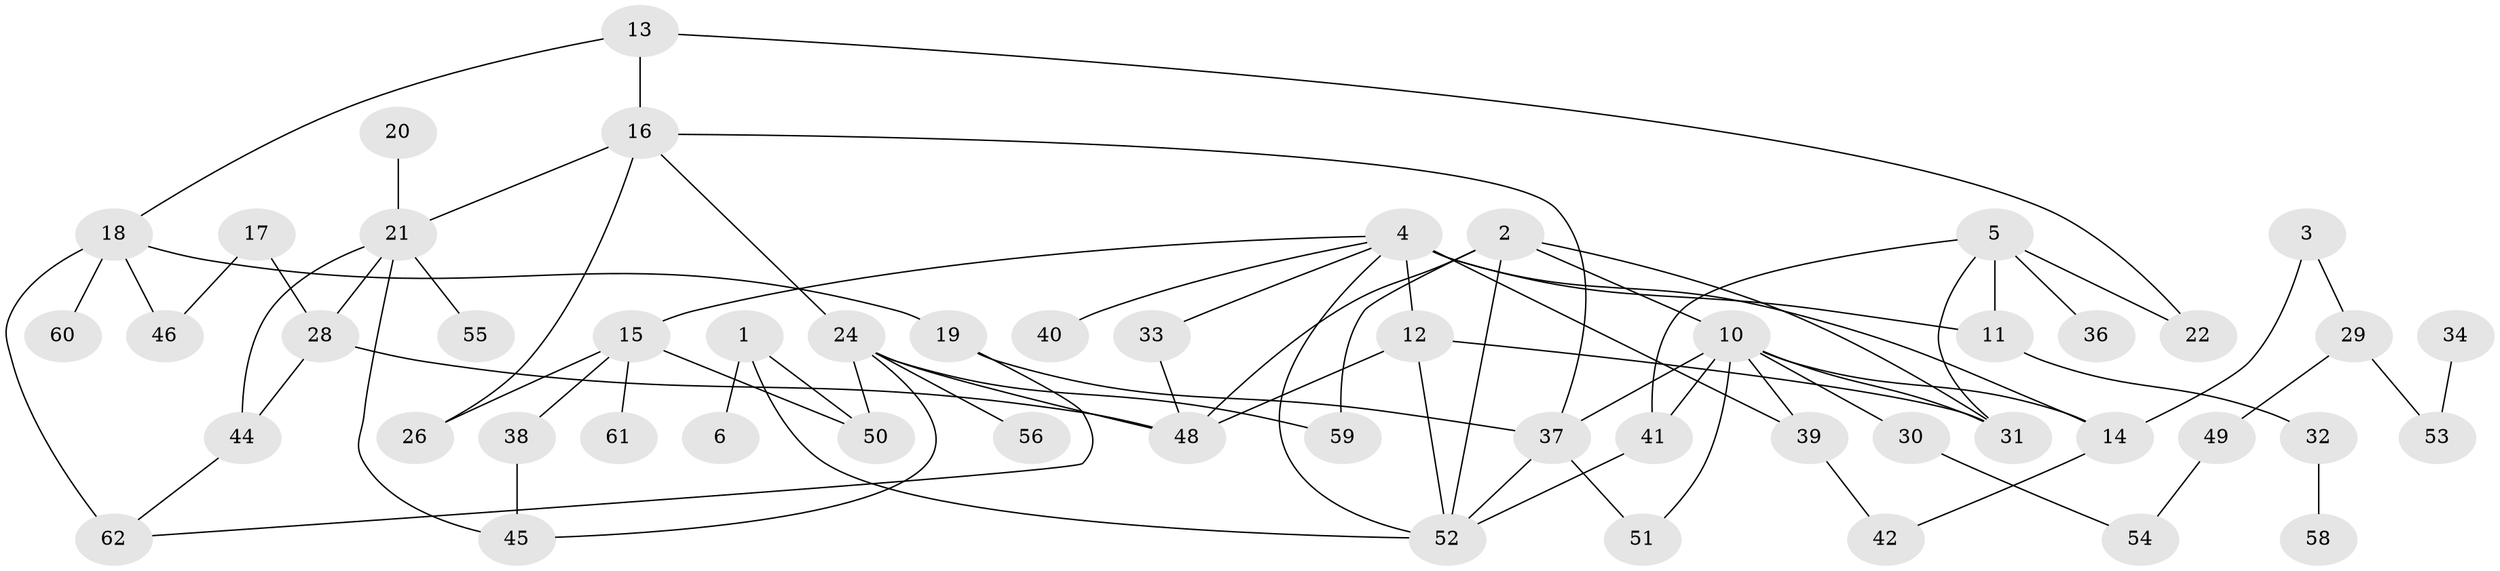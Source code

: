 // original degree distribution, {2: 0.3068181818181818, 3: 0.19318181818181818, 5: 0.045454545454545456, 1: 0.1590909090909091, 0: 0.11363636363636363, 4: 0.10227272727272728, 6: 0.06818181818181818, 7: 0.011363636363636364}
// Generated by graph-tools (version 1.1) at 2025/48/03/04/25 22:48:28]
// undirected, 52 vertices, 79 edges
graph export_dot {
  node [color=gray90,style=filled];
  1;
  2;
  3;
  4;
  5;
  6;
  10;
  11;
  12;
  13;
  14;
  15;
  16;
  17;
  18;
  19;
  20;
  21;
  22;
  24;
  26;
  28;
  29;
  30;
  31;
  32;
  33;
  34;
  36;
  37;
  38;
  39;
  40;
  41;
  42;
  44;
  45;
  46;
  48;
  49;
  50;
  51;
  52;
  53;
  54;
  55;
  56;
  58;
  59;
  60;
  61;
  62;
  1 -- 6 [weight=1.0];
  1 -- 50 [weight=1.0];
  1 -- 52 [weight=1.0];
  2 -- 10 [weight=1.0];
  2 -- 31 [weight=1.0];
  2 -- 48 [weight=1.0];
  2 -- 52 [weight=1.0];
  2 -- 59 [weight=1.0];
  3 -- 14 [weight=1.0];
  3 -- 29 [weight=1.0];
  4 -- 11 [weight=1.0];
  4 -- 12 [weight=2.0];
  4 -- 14 [weight=1.0];
  4 -- 15 [weight=1.0];
  4 -- 33 [weight=1.0];
  4 -- 39 [weight=1.0];
  4 -- 40 [weight=1.0];
  4 -- 52 [weight=1.0];
  5 -- 11 [weight=1.0];
  5 -- 22 [weight=1.0];
  5 -- 31 [weight=1.0];
  5 -- 36 [weight=1.0];
  5 -- 41 [weight=1.0];
  10 -- 14 [weight=1.0];
  10 -- 30 [weight=1.0];
  10 -- 31 [weight=1.0];
  10 -- 37 [weight=2.0];
  10 -- 39 [weight=1.0];
  10 -- 41 [weight=1.0];
  10 -- 51 [weight=1.0];
  11 -- 32 [weight=1.0];
  12 -- 31 [weight=1.0];
  12 -- 48 [weight=1.0];
  12 -- 52 [weight=1.0];
  13 -- 16 [weight=1.0];
  13 -- 18 [weight=1.0];
  13 -- 22 [weight=1.0];
  14 -- 42 [weight=1.0];
  15 -- 26 [weight=1.0];
  15 -- 38 [weight=1.0];
  15 -- 50 [weight=1.0];
  15 -- 61 [weight=1.0];
  16 -- 21 [weight=1.0];
  16 -- 24 [weight=1.0];
  16 -- 26 [weight=1.0];
  16 -- 37 [weight=1.0];
  17 -- 28 [weight=1.0];
  17 -- 46 [weight=1.0];
  18 -- 19 [weight=1.0];
  18 -- 46 [weight=1.0];
  18 -- 60 [weight=1.0];
  18 -- 62 [weight=2.0];
  19 -- 37 [weight=1.0];
  19 -- 62 [weight=1.0];
  20 -- 21 [weight=1.0];
  21 -- 28 [weight=1.0];
  21 -- 44 [weight=1.0];
  21 -- 45 [weight=1.0];
  21 -- 55 [weight=1.0];
  24 -- 45 [weight=1.0];
  24 -- 48 [weight=1.0];
  24 -- 50 [weight=1.0];
  24 -- 56 [weight=1.0];
  24 -- 59 [weight=1.0];
  28 -- 44 [weight=1.0];
  28 -- 48 [weight=1.0];
  29 -- 49 [weight=1.0];
  29 -- 53 [weight=1.0];
  30 -- 54 [weight=1.0];
  32 -- 58 [weight=1.0];
  33 -- 48 [weight=1.0];
  34 -- 53 [weight=1.0];
  37 -- 51 [weight=1.0];
  37 -- 52 [weight=1.0];
  38 -- 45 [weight=1.0];
  39 -- 42 [weight=1.0];
  41 -- 52 [weight=1.0];
  44 -- 62 [weight=1.0];
  49 -- 54 [weight=1.0];
}
